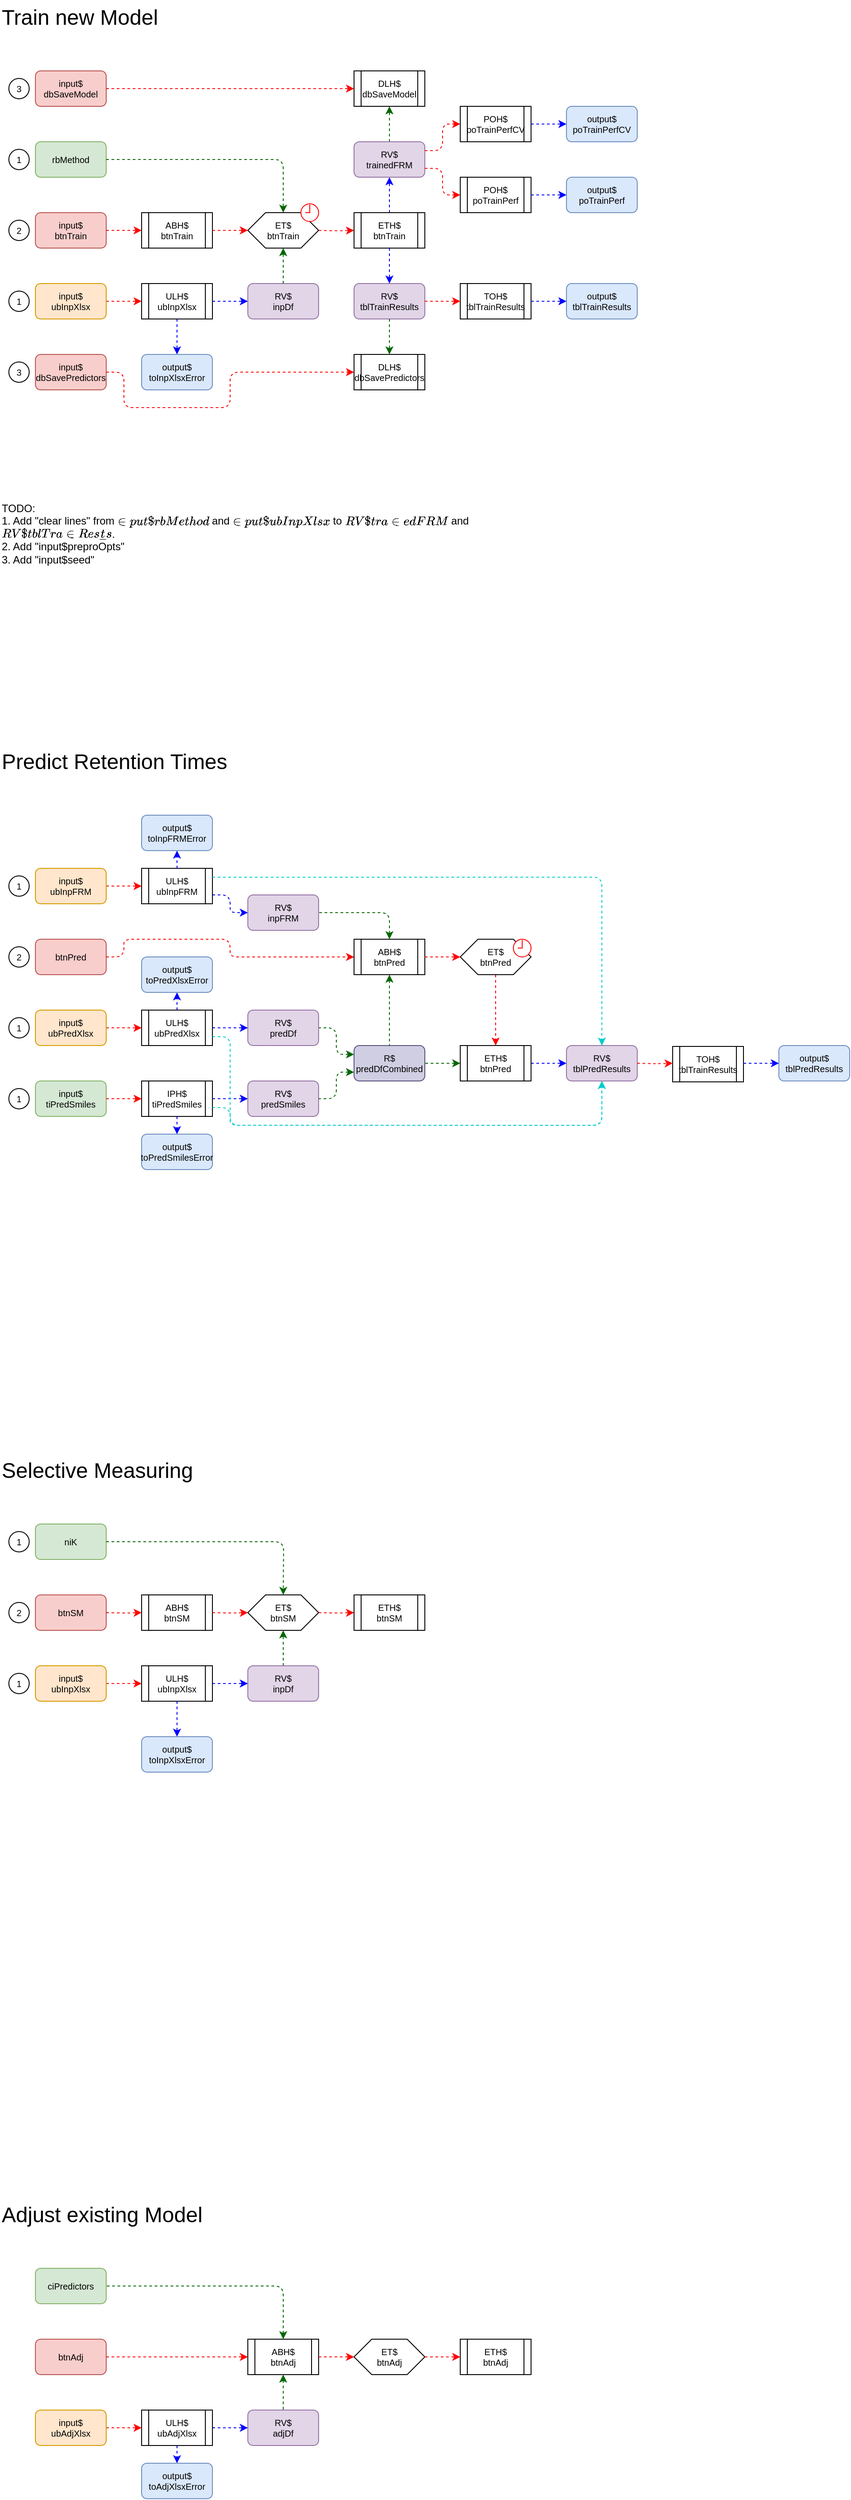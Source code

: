 <mxfile version="20.7.4" type="device"><diagram id="TN7onXZwonejpdnsnH3-" name="Page-1"><mxGraphModel dx="1221" dy="765" grid="1" gridSize="10" guides="1" tooltips="1" connect="1" arrows="1" fold="1" page="1" pageScale="1" pageWidth="1169" pageHeight="827" math="0" shadow="0"><root><mxCell id="0"/><mxCell id="1" parent="0"/><mxCell id="SYUYxSS5kYhso55slLzQ-1" value="btnAdj" style="rounded=1;whiteSpace=wrap;html=1;fillColor=#f8cecc;strokeColor=#b85450;fontSize=10;" parent="1" vertex="1"><mxGeometry x="80" y="2680" width="80" height="40" as="geometry"/></mxCell><mxCell id="SYUYxSS5kYhso55slLzQ-3" value="btnPred" style="rounded=1;whiteSpace=wrap;html=1;fillColor=#f8cecc;strokeColor=#b85450;fontSize=10;" parent="1" vertex="1"><mxGeometry x="80" y="1100" width="80" height="40" as="geometry"/></mxCell><mxCell id="SYUYxSS5kYhso55slLzQ-4" value="btnSM" style="rounded=1;whiteSpace=wrap;html=1;fillColor=#f8cecc;strokeColor=#b85450;fontSize=10;" parent="1" vertex="1"><mxGeometry x="80" y="1840" width="80" height="40" as="geometry"/></mxCell><mxCell id="SYUYxSS5kYhso55slLzQ-5" value="input$&lt;br style=&quot;font-size: 10px;&quot;&gt;btnTrain" style="rounded=1;whiteSpace=wrap;html=1;fillColor=#f8cecc;strokeColor=#b85450;fontSize=10;" parent="1" vertex="1"><mxGeometry x="80" y="280" width="80" height="40" as="geometry"/></mxCell><mxCell id="SYUYxSS5kYhso55slLzQ-67" value="" style="edgeStyle=orthogonalEdgeStyle;shape=connector;rounded=1;orthogonalLoop=1;jettySize=auto;html=1;exitX=1;exitY=0.5;exitDx=0;exitDy=0;dashed=1;labelBackgroundColor=default;strokeColor=#FF0000;fontFamily=Helvetica;fontSize=10;fontColor=#FF0000;endArrow=classic;fillColor=#fa6800;entryX=0;entryY=0.5;entryDx=0;entryDy=0;" parent="1" source="SYUYxSS5kYhso55slLzQ-6" edge="1" target="U8EScKNlaVJiz4PhlLR4-32"><mxGeometry relative="1" as="geometry"><mxPoint x="240" y="1040" as="targetPoint"/></mxGeometry></mxCell><mxCell id="SYUYxSS5kYhso55slLzQ-6" value="input$&lt;br style=&quot;font-size: 10px;&quot;&gt;ubInpFRM" style="rounded=1;whiteSpace=wrap;html=1;fillColor=#ffe6cc;strokeColor=#d79b00;fontSize=10;" parent="1" vertex="1"><mxGeometry x="80" y="1020" width="80" height="40" as="geometry"/></mxCell><mxCell id="SYUYxSS5kYhso55slLzQ-68" value="" style="edgeStyle=orthogonalEdgeStyle;shape=connector;rounded=1;orthogonalLoop=1;jettySize=auto;html=1;exitX=1;exitY=0.5;exitDx=0;exitDy=0;entryX=0;entryY=0.5;entryDx=0;entryDy=0;dashed=1;labelBackgroundColor=default;strokeColor=#FF0000;fontFamily=Helvetica;fontSize=10;fontColor=#FF0000;endArrow=classic;fillColor=#fa6800;" parent="1" source="SYUYxSS5kYhso55slLzQ-7" edge="1" target="U8EScKNlaVJiz4PhlLR4-13"><mxGeometry relative="1" as="geometry"><mxPoint x="280" y="377" as="targetPoint"/></mxGeometry></mxCell><mxCell id="SYUYxSS5kYhso55slLzQ-7" value="input$&lt;br style=&quot;font-size: 10px;&quot;&gt;ubInpXlsx" style="rounded=1;whiteSpace=wrap;html=1;fillColor=#ffe6cc;strokeColor=#d79b00;fontSize=10;" parent="1" vertex="1"><mxGeometry x="80" y="360" width="80" height="40" as="geometry"/></mxCell><mxCell id="SYUYxSS5kYhso55slLzQ-69" value="" style="edgeStyle=orthogonalEdgeStyle;shape=connector;rounded=1;orthogonalLoop=1;jettySize=auto;html=1;exitX=1;exitY=0.5;exitDx=0;exitDy=0;dashed=1;labelBackgroundColor=default;strokeColor=#FF0000;fontFamily=Helvetica;fontSize=10;fontColor=#FF0000;endArrow=classic;fillColor=#fa6800;entryX=0;entryY=0.5;entryDx=0;entryDy=0;" parent="1" source="SYUYxSS5kYhso55slLzQ-8" edge="1" target="U8EScKNlaVJiz4PhlLR4-34"><mxGeometry relative="1" as="geometry"><mxPoint x="260" y="2820" as="targetPoint"/></mxGeometry></mxCell><mxCell id="SYUYxSS5kYhso55slLzQ-8" value="input$&lt;br style=&quot;font-size: 10px;&quot;&gt;ubAdjXlsx" style="rounded=1;whiteSpace=wrap;html=1;fillColor=#ffe6cc;strokeColor=#d79b00;fontSize=10;" parent="1" vertex="1"><mxGeometry x="80" y="2760" width="80" height="40" as="geometry"/></mxCell><mxCell id="SYUYxSS5kYhso55slLzQ-9" value="niK" style="rounded=1;whiteSpace=wrap;html=1;fillColor=#d5e8d4;strokeColor=#82b366;fontSize=10;" parent="1" vertex="1"><mxGeometry x="80" y="1760" width="80" height="40" as="geometry"/></mxCell><mxCell id="SYUYxSS5kYhso55slLzQ-21" value="ciPredictors" style="rounded=1;whiteSpace=wrap;html=1;fillColor=#d5e8d4;strokeColor=#82b366;fontSize=10;" parent="1" vertex="1"><mxGeometry x="80" y="2600" width="80" height="40" as="geometry"/></mxCell><mxCell id="SYUYxSS5kYhso55slLzQ-22" value="rbMethod" style="rounded=1;whiteSpace=wrap;html=1;fillColor=#d5e8d4;strokeColor=#82b366;fontSize=10;" parent="1" vertex="1"><mxGeometry x="80" y="200" width="80" height="40" as="geometry"/></mxCell><mxCell id="SYUYxSS5kYhso55slLzQ-70" value="" style="edgeStyle=orthogonalEdgeStyle;shape=connector;rounded=1;orthogonalLoop=1;jettySize=auto;html=1;exitX=1;exitY=0.5;exitDx=0;exitDy=0;entryX=0;entryY=0.5;entryDx=0;entryDy=0;dashed=1;labelBackgroundColor=default;strokeColor=#FF0000;fontFamily=Helvetica;fontSize=10;fontColor=#FF0000;endArrow=classic;fillColor=#fa6800;" parent="1" source="SYUYxSS5kYhso55slLzQ-23" edge="1" target="U8EScKNlaVJiz4PhlLR4-30"><mxGeometry relative="1" as="geometry"><mxPoint x="280" y="1190" as="targetPoint"/></mxGeometry></mxCell><mxCell id="SYUYxSS5kYhso55slLzQ-23" value="input$&lt;br style=&quot;font-size: 10px;&quot;&gt;ubPredXlsx" style="rounded=1;whiteSpace=wrap;html=1;fillColor=#ffe6cc;strokeColor=#d79b00;fontSize=10;" parent="1" vertex="1"><mxGeometry x="80" y="1180" width="80" height="40" as="geometry"/></mxCell><mxCell id="SYUYxSS5kYhso55slLzQ-24" value="input$&lt;br style=&quot;font-size: 10px;&quot;&gt;tiPredSmiles" style="rounded=1;whiteSpace=wrap;html=1;fillColor=#d5e8d4;strokeColor=#82b366;fontSize=10;" parent="1" vertex="1"><mxGeometry x="80" y="1260" width="80" height="40" as="geometry"/></mxCell><mxCell id="LgC7Z0OmTgBtMzHlrseU-42" value="" style="edgeStyle=orthogonalEdgeStyle;shape=connector;rounded=1;orthogonalLoop=1;jettySize=auto;html=1;dashed=1;labelBackgroundColor=default;strokeColor=#006600;fontFamily=Helvetica;fontSize=10;fontColor=#006600;startArrow=classic;startFill=1;endArrow=none;endFill=0;fillColor=#008a00;exitX=0.5;exitY=0;exitDx=0;exitDy=0;entryX=1;entryY=0.5;entryDx=0;entryDy=0;" parent="1" source="U8EScKNlaVJiz4PhlLR4-29" target="SYUYxSS5kYhso55slLzQ-26" edge="1"><mxGeometry relative="1" as="geometry"><mxPoint x="880" y="1250" as="targetPoint"/><Array as="points"><mxPoint x="480" y="1070"/></Array><mxPoint x="1080" y="1260" as="sourcePoint"/></mxGeometry></mxCell><mxCell id="SYUYxSS5kYhso55slLzQ-26" value="RV$&lt;br style=&quot;font-size: 10px;&quot;&gt;inpFRM" style="rounded=1;whiteSpace=wrap;html=1;fillColor=#e1d5e7;strokeColor=#9673a6;fontSize=10;" parent="1" vertex="1"><mxGeometry x="320" y="1050" width="80" height="40" as="geometry"/></mxCell><mxCell id="SYUYxSS5kYhso55slLzQ-40" value="RV$&lt;br style=&quot;font-size: 10px;&quot;&gt;inpDf" style="rounded=1;whiteSpace=wrap;html=1;fillColor=#e1d5e7;strokeColor=#9673a6;fontSize=10;" parent="1" vertex="1"><mxGeometry x="320" y="360" width="80" height="40" as="geometry"/></mxCell><mxCell id="SYUYxSS5kYhso55slLzQ-41" value="RV$&lt;br style=&quot;font-size: 10px;&quot;&gt;adjDf" style="rounded=1;whiteSpace=wrap;html=1;fillColor=#e1d5e7;strokeColor=#9673a6;fontSize=10;" parent="1" vertex="1"><mxGeometry x="320" y="2760" width="80" height="40" as="geometry"/></mxCell><mxCell id="LgC7Z0OmTgBtMzHlrseU-12" style="edgeStyle=orthogonalEdgeStyle;rounded=1;orthogonalLoop=1;jettySize=auto;html=1;entryX=1;entryY=0.5;entryDx=0;entryDy=0;labelBackgroundColor=default;fontSize=10;fontColor=#006600;dashed=1;startArrow=classic;startFill=1;endArrow=none;endFill=0;fillColor=#008a00;strokeColor=#006600;exitX=0;exitY=0.25;exitDx=0;exitDy=0;" parent="1" source="LgC7Z0OmTgBtMzHlrseU-11" target="SYUYxSS5kYhso55slLzQ-42" edge="1"><mxGeometry relative="1" as="geometry"><mxPoint x="410" y="1250" as="sourcePoint"/><Array as="points"><mxPoint x="420" y="1230"/><mxPoint x="420" y="1200"/></Array></mxGeometry></mxCell><mxCell id="SYUYxSS5kYhso55slLzQ-42" value="RV$&lt;br style=&quot;font-size: 10px;&quot;&gt;predDf" style="rounded=1;whiteSpace=wrap;html=1;fillColor=#e1d5e7;strokeColor=#9673a6;fontSize=10;" parent="1" vertex="1"><mxGeometry x="320" y="1180" width="80" height="40" as="geometry"/></mxCell><mxCell id="SYUYxSS5kYhso55slLzQ-56" style="edgeStyle=orthogonalEdgeStyle;shape=connector;rounded=1;orthogonalLoop=1;jettySize=auto;html=1;exitX=1;exitY=0.75;exitDx=0;exitDy=0;entryX=0;entryY=0.5;entryDx=0;entryDy=0;dashed=1;labelBackgroundColor=default;strokeColor=#0000FF;fontFamily=Helvetica;fontSize=10;fontColor=#0000FF;endArrow=classic;fillColor=#e51400;" parent="1" target="SYUYxSS5kYhso55slLzQ-26" edge="1" source="U8EScKNlaVJiz4PhlLR4-32"><mxGeometry relative="1" as="geometry"><mxPoint x="280" y="1030" as="sourcePoint"/></mxGeometry></mxCell><mxCell id="SYUYxSS5kYhso55slLzQ-78" value="" style="edgeStyle=orthogonalEdgeStyle;shape=connector;rounded=1;orthogonalLoop=1;jettySize=auto;html=1;exitX=0.5;exitY=1;exitDx=0;exitDy=0;entryX=0.5;entryY=0;entryDx=0;entryDy=0;dashed=1;labelBackgroundColor=default;strokeColor=#0000FF;fontFamily=Helvetica;fontSize=10;fontColor=#0000FF;endArrow=classic;fillColor=#e51400;" parent="1" source="U8EScKNlaVJiz4PhlLR4-13" target="SYUYxSS5kYhso55slLzQ-74" edge="1"><mxGeometry x="0.067" relative="1" as="geometry"><mxPoint as="offset"/><mxPoint x="260" y="377" as="sourcePoint"/><Array as="points"><mxPoint x="240" y="420"/><mxPoint x="240" y="420"/></Array></mxGeometry></mxCell><mxCell id="SYUYxSS5kYhso55slLzQ-79" style="edgeStyle=orthogonalEdgeStyle;shape=connector;rounded=1;orthogonalLoop=1;jettySize=auto;html=1;exitX=1;exitY=0.5;exitDx=0;exitDy=0;entryX=0;entryY=0.5;entryDx=0;entryDy=0;dashed=1;labelBackgroundColor=default;strokeColor=#0000FF;fontFamily=Helvetica;fontSize=10;fontColor=#0000FF;endArrow=classic;fillColor=#e51400;" parent="1" target="SYUYxSS5kYhso55slLzQ-41" edge="1" source="U8EScKNlaVJiz4PhlLR4-34"><mxGeometry relative="1" as="geometry"><mxPoint x="319.994" y="2780.698" as="sourcePoint"/><mxPoint x="440" y="2750" as="targetPoint"/></mxGeometry></mxCell><mxCell id="SYUYxSS5kYhso55slLzQ-80" value="" style="edgeStyle=orthogonalEdgeStyle;shape=connector;rounded=1;orthogonalLoop=1;jettySize=auto;html=1;entryX=0.5;entryY=0;entryDx=0;entryDy=0;dashed=1;labelBackgroundColor=default;strokeColor=#0000FF;fontFamily=Helvetica;fontSize=10;fontColor=#0000FF;endArrow=classic;fillColor=#e51400;exitX=0.5;exitY=1;exitDx=0;exitDy=0;" parent="1" target="LgC7Z0OmTgBtMzHlrseU-3" edge="1" source="U8EScKNlaVJiz4PhlLR4-34"><mxGeometry x="-0.623" relative="1" as="geometry"><mxPoint x="440" y="2820" as="targetPoint"/><mxPoint as="offset"/><mxPoint x="320" y="2781" as="sourcePoint"/><Array as="points"><mxPoint x="240" y="2800"/><mxPoint x="240" y="2800"/></Array></mxGeometry></mxCell><mxCell id="SYUYxSS5kYhso55slLzQ-81" style="edgeStyle=orthogonalEdgeStyle;shape=connector;rounded=1;orthogonalLoop=1;jettySize=auto;html=1;exitX=1;exitY=0.5;exitDx=0;exitDy=0;entryX=0;entryY=0.5;entryDx=0;entryDy=0;dashed=1;labelBackgroundColor=default;strokeColor=#0000FF;fontFamily=Helvetica;fontSize=10;fontColor=#0000FF;endArrow=classic;fillColor=#e51400;" parent="1" target="SYUYxSS5kYhso55slLzQ-42" edge="1" source="U8EScKNlaVJiz4PhlLR4-30"><mxGeometry relative="1" as="geometry"><mxPoint x="280" y="1190" as="sourcePoint"/><Array as="points"/></mxGeometry></mxCell><mxCell id="SYUYxSS5kYhso55slLzQ-82" value="" style="edgeStyle=orthogonalEdgeStyle;shape=connector;rounded=1;orthogonalLoop=1;jettySize=auto;html=1;exitX=0.5;exitY=0;exitDx=0;exitDy=0;dashed=1;labelBackgroundColor=default;strokeColor=#0000FF;fontFamily=Helvetica;fontSize=10;fontColor=#0000FF;endArrow=classic;fillColor=#e51400;entryX=0.5;entryY=1;entryDx=0;entryDy=0;" parent="1" edge="1" target="LgC7Z0OmTgBtMzHlrseU-1" source="U8EScKNlaVJiz4PhlLR4-30"><mxGeometry x="-0.625" relative="1" as="geometry"><mxPoint x="270" y="1170" as="targetPoint"/><mxPoint as="offset"/><mxPoint x="280" y="1190" as="sourcePoint"/><Array as="points"/></mxGeometry></mxCell><mxCell id="LgC7Z0OmTgBtMzHlrseU-1" value="output$&lt;br style=&quot;font-size: 10px;&quot;&gt;toPredXlsxError" style="rounded=1;whiteSpace=wrap;html=1;fillColor=#dae8fc;strokeColor=#6c8ebf;fontSize=10;" parent="1" vertex="1"><mxGeometry x="200" y="1120" width="80" height="40" as="geometry"/></mxCell><mxCell id="LgC7Z0OmTgBtMzHlrseU-2" value="output$&lt;br style=&quot;border-color: var(--border-color); font-size: 10px;&quot;&gt;toInpFRMError" style="rounded=1;whiteSpace=wrap;html=1;fillColor=#dae8fc;strokeColor=#6c8ebf;fontSize=10;" parent="1" vertex="1"><mxGeometry x="200" y="960" width="80" height="40" as="geometry"/></mxCell><mxCell id="LgC7Z0OmTgBtMzHlrseU-3" value="output$&lt;br style=&quot;border-color: var(--border-color); font-size: 10px;&quot;&gt;toAdjXlsxError" style="rounded=1;whiteSpace=wrap;html=1;fillColor=#dae8fc;strokeColor=#6c8ebf;fontSize=10;" parent="1" vertex="1"><mxGeometry x="200" y="2820" width="80" height="40" as="geometry"/></mxCell><mxCell id="LgC7Z0OmTgBtMzHlrseU-5" value="" style="edgeStyle=orthogonalEdgeStyle;shape=connector;rounded=1;orthogonalLoop=1;jettySize=auto;html=1;entryX=0;entryY=0.5;entryDx=0;entryDy=0;dashed=1;labelBackgroundColor=default;strokeColor=#FF0000;fontFamily=Helvetica;fontSize=10;fontColor=#FF0000;endArrow=classic;fillColor=#fa6800;exitX=1;exitY=0.5;exitDx=0;exitDy=0;" parent="1" source="SYUYxSS5kYhso55slLzQ-24" edge="1" target="U8EScKNlaVJiz4PhlLR4-31"><mxGeometry relative="1" as="geometry"><mxPoint x="200" y="1280" as="sourcePoint"/><mxPoint x="280" y="1280" as="targetPoint"/></mxGeometry></mxCell><mxCell id="LgC7Z0OmTgBtMzHlrseU-6" value="RV$&lt;br style=&quot;font-size: 10px;&quot;&gt;predSmiles" style="rounded=1;whiteSpace=wrap;html=1;fillColor=#e1d5e7;strokeColor=#9673a6;fontSize=10;" parent="1" vertex="1"><mxGeometry x="320" y="1260" width="80" height="40" as="geometry"/></mxCell><mxCell id="LgC7Z0OmTgBtMzHlrseU-7" style="edgeStyle=orthogonalEdgeStyle;shape=connector;rounded=1;orthogonalLoop=1;jettySize=auto;html=1;exitX=1;exitY=0.5;exitDx=0;exitDy=0;dashed=1;labelBackgroundColor=default;strokeColor=#0000FF;fontFamily=Helvetica;fontSize=10;fontColor=#0000FF;endArrow=classic;fillColor=#e51400;" parent="1" edge="1" source="U8EScKNlaVJiz4PhlLR4-31"><mxGeometry relative="1" as="geometry"><mxPoint x="280" y="1230" as="sourcePoint"/><Array as="points"><mxPoint x="320" y="1280"/></Array><mxPoint x="320" y="1280" as="targetPoint"/></mxGeometry></mxCell><mxCell id="LgC7Z0OmTgBtMzHlrseU-10" value="output$&lt;br style=&quot;font-size: 10px;&quot;&gt;toPredSmilesError" style="rounded=1;whiteSpace=wrap;html=1;fillColor=#dae8fc;strokeColor=#6c8ebf;fontSize=10;" parent="1" vertex="1"><mxGeometry x="200" y="1320" width="80" height="40" as="geometry"/></mxCell><mxCell id="LgC7Z0OmTgBtMzHlrseU-43" value="" style="edgeStyle=orthogonalEdgeStyle;shape=connector;rounded=1;orthogonalLoop=1;jettySize=auto;html=1;entryX=1;entryY=0.5;entryDx=0;entryDy=0;dashed=1;labelBackgroundColor=default;strokeColor=#006600;fontFamily=Helvetica;fontSize=10;fontColor=#006600;startArrow=classic;startFill=1;endArrow=none;endFill=0;fillColor=#008a00;exitX=0;exitY=0.5;exitDx=0;exitDy=0;" parent="1" source="U8EScKNlaVJiz4PhlLR4-23" target="LgC7Z0OmTgBtMzHlrseU-11" edge="1"><mxGeometry x="0.5" relative="1" as="geometry"><mxPoint as="offset"/><mxPoint x="720" y="1230" as="targetPoint"/><mxPoint x="540" y="1300" as="sourcePoint"/></mxGeometry></mxCell><mxCell id="LgC7Z0OmTgBtMzHlrseU-11" value="R$&lt;br style=&quot;font-size: 10px;&quot;&gt;predDfCombined" style="rounded=1;whiteSpace=wrap;html=1;fillColor=#d0cee2;strokeColor=#56517e;fontSize=10;" parent="1" vertex="1"><mxGeometry x="440" y="1220" width="80" height="40" as="geometry"/></mxCell><mxCell id="LgC7Z0OmTgBtMzHlrseU-44" value="" style="edgeStyle=orthogonalEdgeStyle;shape=connector;rounded=1;orthogonalLoop=1;jettySize=auto;html=1;exitX=0.5;exitY=1;exitDx=0;exitDy=0;entryX=0.5;entryY=0;entryDx=0;entryDy=0;dashed=1;labelBackgroundColor=default;strokeColor=#FF0000;fontFamily=Helvetica;fontSize=10;fontColor=#FF0000;endArrow=classic;fillColor=#e51400;" parent="1" source="U8EScKNlaVJiz4PhlLR4-27" target="U8EScKNlaVJiz4PhlLR4-23" edge="1"><mxGeometry relative="1" as="geometry"><mxPoint x="830.0" y="1230" as="sourcePoint"/><mxPoint x="910.0" y="1230" as="targetPoint"/></mxGeometry></mxCell><mxCell id="LgC7Z0OmTgBtMzHlrseU-45" value="" style="edgeStyle=orthogonalEdgeStyle;shape=connector;rounded=1;orthogonalLoop=1;jettySize=auto;html=1;exitX=1;exitY=0.5;exitDx=0;exitDy=0;entryX=0;entryY=0.5;entryDx=0;entryDy=0;dashed=1;labelBackgroundColor=default;strokeColor=#FF0000;fontFamily=Helvetica;fontSize=10;fontColor=#FF0000;endArrow=classic;fillColor=#fa6800;" parent="1" source="SYUYxSS5kYhso55slLzQ-3" target="U8EScKNlaVJiz4PhlLR4-29" edge="1"><mxGeometry relative="1" as="geometry"><mxPoint x="200" y="1120" as="sourcePoint"/><mxPoint x="280.006" y="1119.302" as="targetPoint"/><Array as="points"><mxPoint x="180" y="1120"/><mxPoint x="180" y="1100"/><mxPoint x="300" y="1100"/><mxPoint x="300" y="1120"/></Array></mxGeometry></mxCell><mxCell id="U8EScKNlaVJiz4PhlLR4-1" value="RV$&lt;br style=&quot;font-size: 10px;&quot;&gt;tblPredResults" style="rounded=1;whiteSpace=wrap;html=1;fillColor=#e1d5e7;strokeColor=#9673a6;fontSize=10;" parent="1" vertex="1"><mxGeometry x="680" y="1220" width="80" height="40" as="geometry"/></mxCell><mxCell id="U8EScKNlaVJiz4PhlLR4-3" value="" style="edgeStyle=orthogonalEdgeStyle;shape=connector;rounded=1;orthogonalLoop=1;jettySize=auto;html=1;exitX=1;exitY=0.5;exitDx=0;exitDy=0;dashed=1;labelBackgroundColor=default;strokeColor=#0000FF;fontFamily=Helvetica;fontSize=10;fontColor=#0000FF;endArrow=classic;fillColor=#e51400;" parent="1" source="U8EScKNlaVJiz4PhlLR4-23" edge="1"><mxGeometry relative="1" as="geometry"><mxPoint x="680" y="1240" as="targetPoint"/><mxPoint as="offset"/><mxPoint x="1200" y="1230" as="sourcePoint"/><Array as="points"><mxPoint x="660" y="1240"/><mxPoint x="660" y="1240"/></Array></mxGeometry></mxCell><mxCell id="U8EScKNlaVJiz4PhlLR4-4" value="output$&lt;br style=&quot;border-color: var(--border-color); font-size: 10px;&quot;&gt;tblPredResults" style="rounded=1;whiteSpace=wrap;html=1;fillColor=#dae8fc;strokeColor=#6c8ebf;fontSize=10;" parent="1" vertex="1"><mxGeometry x="920" y="1220" width="80" height="40" as="geometry"/></mxCell><mxCell id="U8EScKNlaVJiz4PhlLR4-8" value="ABH$&lt;br style=&quot;border-color: var(--border-color); font-size: 10px;&quot;&gt;btnTrain" style="shape=process;whiteSpace=wrap;html=1;backgroundOutline=1;fontSize=10;" parent="1" vertex="1"><mxGeometry x="200" y="280" width="80" height="40" as="geometry"/></mxCell><mxCell id="U8EScKNlaVJiz4PhlLR4-12" value="&lt;span style=&quot;border-color: var(--border-color); font-size: 10px;&quot;&gt;ET$&lt;/span&gt;&lt;br style=&quot;border-color: var(--border-color); font-size: 10px;&quot;&gt;&lt;span style=&quot;border-color: var(--border-color); font-size: 10px;&quot;&gt;btnTrain&lt;/span&gt;" style="shape=hexagon;perimeter=hexagonPerimeter2;whiteSpace=wrap;html=1;fixedSize=1;fontSize=10;" parent="1" vertex="1"><mxGeometry x="320" y="280" width="80" height="40" as="geometry"/></mxCell><mxCell id="U8EScKNlaVJiz4PhlLR4-13" value="&lt;span style=&quot;font-size: 10px;&quot;&gt;ULH$&lt;/span&gt;&lt;br style=&quot;border-color: var(--border-color); font-size: 10px;&quot;&gt;&lt;span style=&quot;font-size: 10px;&quot;&gt;ubInpXlsx&lt;/span&gt;" style="shape=process;whiteSpace=wrap;html=1;backgroundOutline=1;fontSize=10;" parent="1" vertex="1"><mxGeometry x="200" y="360" width="80" height="40" as="geometry"/></mxCell><mxCell id="U8EScKNlaVJiz4PhlLR4-14" value="" style="edgeStyle=orthogonalEdgeStyle;shape=connector;rounded=1;orthogonalLoop=1;jettySize=auto;html=1;exitX=1;exitY=0.5;exitDx=0;exitDy=0;dashed=1;labelBackgroundColor=default;strokeColor=#FF0000;fontFamily=Helvetica;fontSize=10;fontColor=#FF0000;endArrow=classic;fillColor=#fa6800;entryX=0;entryY=0.5;entryDx=0;entryDy=0;" parent="1" edge="1" target="U8EScKNlaVJiz4PhlLR4-8" source="SYUYxSS5kYhso55slLzQ-5"><mxGeometry relative="1" as="geometry"><mxPoint x="160" y="297" as="sourcePoint"/><mxPoint x="190" y="300" as="targetPoint"/></mxGeometry></mxCell><mxCell id="U8EScKNlaVJiz4PhlLR4-15" value="" style="edgeStyle=orthogonalEdgeStyle;shape=connector;rounded=1;orthogonalLoop=1;jettySize=auto;html=1;exitX=1;exitY=0.5;exitDx=0;exitDy=0;entryX=0;entryY=0.5;entryDx=0;entryDy=0;dashed=1;labelBackgroundColor=default;strokeColor=#FF0000;fontFamily=Helvetica;fontSize=10;fontColor=#FF0000;endArrow=classic;fillColor=#fa6800;" parent="1" source="U8EScKNlaVJiz4PhlLR4-8" target="U8EScKNlaVJiz4PhlLR4-12" edge="1"><mxGeometry relative="1" as="geometry"><mxPoint x="280" y="297" as="sourcePoint"/><mxPoint x="400" y="297" as="targetPoint"/></mxGeometry></mxCell><mxCell id="U8EScKNlaVJiz4PhlLR4-19" style="edgeStyle=orthogonalEdgeStyle;shape=connector;rounded=1;orthogonalLoop=1;jettySize=auto;html=1;exitX=0.5;exitY=0;exitDx=0;exitDy=0;dashed=1;labelBackgroundColor=default;strokeColor=#0000FF;fontFamily=Helvetica;fontSize=10;fontColor=#0000FF;endArrow=classic;fillColor=#e51400;entryX=0.5;entryY=1;entryDx=0;entryDy=0;" parent="1" source="U8EScKNlaVJiz4PhlLR4-21" edge="1" target="KgsT8PrUs-bKnq5PqV4H-1"><mxGeometry relative="1" as="geometry"><mxPoint x="490" y="480" as="sourcePoint"/><mxPoint x="560" y="360" as="targetPoint"/></mxGeometry></mxCell><mxCell id="U8EScKNlaVJiz4PhlLR4-20" value="&lt;br style=&quot;font-size: 10px;&quot;&gt;" style="edgeStyle=orthogonalEdgeStyle;shape=connector;rounded=1;orthogonalLoop=1;jettySize=auto;html=1;exitX=1;exitY=0.5;exitDx=0;exitDy=0;dashed=1;labelBackgroundColor=default;strokeColor=#FF0000;fontFamily=Helvetica;fontSize=10;fontColor=#FF0000;endArrow=classic;fillColor=#fa6800;entryX=0;entryY=0.5;entryDx=0;entryDy=0;" parent="1" target="U8EScKNlaVJiz4PhlLR4-21" edge="1"><mxGeometry relative="1" as="geometry"><mxPoint x="400" y="300" as="sourcePoint"/><mxPoint x="480" y="300" as="targetPoint"/></mxGeometry></mxCell><mxCell id="U8EScKNlaVJiz4PhlLR4-21" value="ETH$&lt;br style=&quot;border-color: var(--border-color); font-size: 10px;&quot;&gt;btnTrain" style="shape=process;whiteSpace=wrap;html=1;backgroundOutline=1;fontSize=10;" parent="1" vertex="1"><mxGeometry x="440" y="280" width="80" height="40" as="geometry"/></mxCell><mxCell id="U8EScKNlaVJiz4PhlLR4-22" value="ETH$&lt;br style=&quot;border-color: var(--border-color); font-size: 10px;&quot;&gt;btnSM" style="shape=process;whiteSpace=wrap;html=1;backgroundOutline=1;fontSize=10;" parent="1" vertex="1"><mxGeometry x="440" y="1840" width="80" height="40" as="geometry"/></mxCell><mxCell id="U8EScKNlaVJiz4PhlLR4-23" value="ETH$&lt;br style=&quot;border-color: var(--border-color); font-size: 10px;&quot;&gt;btnPred" style="shape=process;whiteSpace=wrap;html=1;backgroundOutline=1;fontSize=10;" parent="1" vertex="1"><mxGeometry x="560" y="1220" width="80" height="40" as="geometry"/></mxCell><mxCell id="U8EScKNlaVJiz4PhlLR4-24" value="ETH$&lt;br style=&quot;border-color: var(--border-color); font-size: 10px;&quot;&gt;btnAdj" style="shape=process;whiteSpace=wrap;html=1;backgroundOutline=1;fontSize=10;" parent="1" vertex="1"><mxGeometry x="560" y="2680" width="80" height="40" as="geometry"/></mxCell><mxCell id="U8EScKNlaVJiz4PhlLR4-25" value="ABH$&lt;br style=&quot;border-color: var(--border-color); font-size: 10px;&quot;&gt;btnSM" style="shape=process;whiteSpace=wrap;html=1;backgroundOutline=1;fontSize=10;" parent="1" vertex="1"><mxGeometry x="200" y="1840" width="80" height="40" as="geometry"/></mxCell><mxCell id="U8EScKNlaVJiz4PhlLR4-26" value="ET$&lt;br style=&quot;border-color: var(--border-color); font-size: 10px;&quot;&gt;btnSM" style="shape=hexagon;perimeter=hexagonPerimeter2;whiteSpace=wrap;html=1;fixedSize=1;fontSize=10;" parent="1" vertex="1"><mxGeometry x="320" y="1840" width="80" height="40" as="geometry"/></mxCell><mxCell id="U8EScKNlaVJiz4PhlLR4-27" value="ET$&lt;br style=&quot;border-color: var(--border-color); font-size: 10px;&quot;&gt;btnPred" style="shape=hexagon;perimeter=hexagonPerimeter2;whiteSpace=wrap;html=1;fixedSize=1;fontSize=10;" parent="1" vertex="1"><mxGeometry x="560" y="1100" width="80" height="40" as="geometry"/></mxCell><mxCell id="U8EScKNlaVJiz4PhlLR4-28" value="ET$&lt;br style=&quot;border-color: var(--border-color); font-size: 10px;&quot;&gt;btnAdj" style="shape=hexagon;perimeter=hexagonPerimeter2;whiteSpace=wrap;html=1;fixedSize=1;fontSize=10;" parent="1" vertex="1"><mxGeometry x="440" y="2680" width="80" height="40" as="geometry"/></mxCell><mxCell id="U8EScKNlaVJiz4PhlLR4-29" value="ABH$&lt;br style=&quot;border-color: var(--border-color); font-size: 10px;&quot;&gt;btnPred" style="shape=process;whiteSpace=wrap;html=1;backgroundOutline=1;fontSize=10;" parent="1" vertex="1"><mxGeometry x="440" y="1100" width="80" height="40" as="geometry"/></mxCell><mxCell id="U8EScKNlaVJiz4PhlLR4-30" value="&lt;span style=&quot;font-size: 10px;&quot;&gt;ULH$&lt;/span&gt;&lt;br style=&quot;border-color: var(--border-color); font-size: 10px;&quot;&gt;&lt;span style=&quot;font-size: 10px;&quot;&gt;ubPredXlsx&lt;/span&gt;" style="shape=process;whiteSpace=wrap;html=1;backgroundOutline=1;fontSize=10;" parent="1" vertex="1"><mxGeometry x="200" y="1180" width="80" height="40" as="geometry"/></mxCell><mxCell id="U8EScKNlaVJiz4PhlLR4-31" value="&lt;span style=&quot;font-size: 10px;&quot;&gt;IPH$&lt;/span&gt;&lt;br style=&quot;border-color: var(--border-color); font-size: 10px;&quot;&gt;&lt;span style=&quot;font-size: 10px;&quot;&gt;tiPredSmiles&lt;/span&gt;" style="shape=process;whiteSpace=wrap;html=1;backgroundOutline=1;fontSize=10;" parent="1" vertex="1"><mxGeometry x="200" y="1260" width="80" height="40" as="geometry"/></mxCell><mxCell id="U8EScKNlaVJiz4PhlLR4-32" value="&lt;span style=&quot;font-size: 10px;&quot;&gt;ULH$&lt;/span&gt;&lt;br style=&quot;border-color: var(--border-color); font-size: 10px;&quot;&gt;&lt;span style=&quot;font-size: 10px;&quot;&gt;ubInpFRM&lt;/span&gt;" style="shape=process;whiteSpace=wrap;html=1;backgroundOutline=1;fontSize=10;" parent="1" vertex="1"><mxGeometry x="200" y="1020" width="80" height="40" as="geometry"/></mxCell><mxCell id="U8EScKNlaVJiz4PhlLR4-33" value="ABH$&lt;br style=&quot;border-color: var(--border-color); font-size: 10px;&quot;&gt;btnAdj" style="shape=process;whiteSpace=wrap;html=1;backgroundOutline=1;fontSize=10;" parent="1" vertex="1"><mxGeometry x="320" y="2680" width="80" height="40" as="geometry"/></mxCell><mxCell id="U8EScKNlaVJiz4PhlLR4-34" value="ULH$&lt;br style=&quot;font-size: 10px;&quot;&gt;ubAdjXlsx" style="shape=process;whiteSpace=wrap;html=1;backgroundOutline=1;fontSize=10;" parent="1" vertex="1"><mxGeometry x="200" y="2760" width="80" height="40" as="geometry"/></mxCell><mxCell id="U8EScKNlaVJiz4PhlLR4-35" value="" style="edgeStyle=orthogonalEdgeStyle;shape=connector;rounded=1;orthogonalLoop=1;jettySize=auto;html=1;exitX=1;exitY=0.5;exitDx=0;exitDy=0;dashed=1;labelBackgroundColor=default;strokeColor=#FF0000;fontFamily=Helvetica;fontSize=10;fontColor=#FF0000;endArrow=classic;fillColor=#fa6800;entryX=0;entryY=0.5;entryDx=0;entryDy=0;" parent="1" edge="1" target="U8EScKNlaVJiz4PhlLR4-25"><mxGeometry relative="1" as="geometry"><mxPoint x="160" y="1860" as="sourcePoint"/><mxPoint x="230" y="1900" as="targetPoint"/><Array as="points"/></mxGeometry></mxCell><mxCell id="U8EScKNlaVJiz4PhlLR4-36" value="" style="edgeStyle=orthogonalEdgeStyle;shape=connector;rounded=1;orthogonalLoop=1;jettySize=auto;html=1;exitX=1;exitY=0.5;exitDx=0;exitDy=0;dashed=1;labelBackgroundColor=default;strokeColor=#FF0000;fontFamily=Helvetica;fontSize=10;fontColor=#FF0000;endArrow=classic;fillColor=#fa6800;entryX=0;entryY=0.5;entryDx=0;entryDy=0;" parent="1" target="U8EScKNlaVJiz4PhlLR4-26" edge="1"><mxGeometry relative="1" as="geometry"><mxPoint x="280" y="1860" as="sourcePoint"/><mxPoint x="640" y="1860" as="targetPoint"/><Array as="points"/></mxGeometry></mxCell><mxCell id="U8EScKNlaVJiz4PhlLR4-37" value="" style="edgeStyle=orthogonalEdgeStyle;shape=connector;rounded=1;orthogonalLoop=1;jettySize=auto;html=1;exitX=1;exitY=0.5;exitDx=0;exitDy=0;dashed=1;labelBackgroundColor=default;strokeColor=#FF0000;fontFamily=Helvetica;fontSize=10;fontColor=#FF0000;endArrow=classic;fillColor=#fa6800;entryX=0;entryY=0.5;entryDx=0;entryDy=0;" parent="1" edge="1" target="U8EScKNlaVJiz4PhlLR4-22"><mxGeometry relative="1" as="geometry"><mxPoint x="400" y="1860" as="sourcePoint"/><mxPoint x="470" y="1900" as="targetPoint"/></mxGeometry></mxCell><mxCell id="U8EScKNlaVJiz4PhlLR4-38" value="" style="edgeStyle=orthogonalEdgeStyle;rounded=1;orthogonalLoop=1;jettySize=auto;html=1;exitX=1;exitY=0.5;exitDx=0;exitDy=0;endArrow=classic;fontSize=10;strokeColor=#006600;fontColor=#006600;dashed=1;startArrow=none;startFill=0;endFill=1;fillColor=#008a00;" parent="1" source="SYUYxSS5kYhso55slLzQ-9" edge="1"><mxGeometry x="0.125" relative="1" as="geometry"><mxPoint x="1010" y="2060" as="sourcePoint"/><mxPoint x="360" y="1840" as="targetPoint"/><mxPoint as="offset"/></mxGeometry></mxCell><mxCell id="U8EScKNlaVJiz4PhlLR4-40" value="" style="edgeStyle=orthogonalEdgeStyle;rounded=1;orthogonalLoop=1;jettySize=auto;html=1;endArrow=classic;fontSize=10;strokeColor=#006600;fontColor=#006600;dashed=1;startArrow=none;startFill=0;endFill=1;fillColor=#008a00;entryX=0.5;entryY=1;entryDx=0;entryDy=0;exitX=0.5;exitY=0;exitDx=0;exitDy=0;" parent="1" source="SYUYxSS5kYhso55slLzQ-40" edge="1" target="U8EScKNlaVJiz4PhlLR4-12"><mxGeometry x="-0.2" relative="1" as="geometry"><mxPoint x="360" y="370" as="sourcePoint"/><mxPoint x="360" y="350" as="targetPoint"/><Array as="points"/><mxPoint as="offset"/></mxGeometry></mxCell><mxCell id="U8EScKNlaVJiz4PhlLR4-43" value="" style="edgeStyle=orthogonalEdgeStyle;shape=connector;rounded=1;orthogonalLoop=1;jettySize=auto;html=1;exitX=1;exitY=0.5;exitDx=0;exitDy=0;dashed=1;labelBackgroundColor=default;strokeColor=#FF0000;fontFamily=Helvetica;fontSize=10;fontColor=#FF0000;endArrow=classic;fillColor=#fa6800;entryX=0;entryY=0.5;entryDx=0;entryDy=0;" parent="1" source="SYUYxSS5kYhso55slLzQ-1" edge="1" target="U8EScKNlaVJiz4PhlLR4-33"><mxGeometry relative="1" as="geometry"><mxPoint x="170" y="2600" as="sourcePoint"/><mxPoint x="270" y="2730" as="targetPoint"/></mxGeometry></mxCell><mxCell id="U8EScKNlaVJiz4PhlLR4-44" value="" style="edgeStyle=orthogonalEdgeStyle;shape=connector;rounded=1;orthogonalLoop=1;jettySize=auto;html=1;exitX=1;exitY=0.5;exitDx=0;exitDy=0;dashed=1;labelBackgroundColor=default;strokeColor=#FF0000;fontFamily=Helvetica;fontSize=10;fontColor=#FF0000;endArrow=classic;fillColor=#fa6800;entryX=0;entryY=0.5;entryDx=0;entryDy=0;" parent="1" target="U8EScKNlaVJiz4PhlLR4-28" edge="1" source="U8EScKNlaVJiz4PhlLR4-33"><mxGeometry relative="1" as="geometry"><mxPoint x="320" y="2700" as="sourcePoint"/><mxPoint x="440" y="2700" as="targetPoint"/></mxGeometry></mxCell><mxCell id="U8EScKNlaVJiz4PhlLR4-46" value="" style="edgeStyle=orthogonalEdgeStyle;shape=connector;rounded=1;orthogonalLoop=1;jettySize=auto;html=1;entryX=0.5;entryY=0;entryDx=0;entryDy=0;dashed=1;labelBackgroundColor=default;strokeColor=#006600;fontFamily=Helvetica;fontSize=10;fontColor=#006600;startArrow=classic;startFill=1;endArrow=none;endFill=0;fillColor=#008a00;exitX=0.5;exitY=1;exitDx=0;exitDy=0;" parent="1" source="U8EScKNlaVJiz4PhlLR4-33" target="SYUYxSS5kYhso55slLzQ-41" edge="1"><mxGeometry relative="1" as="geometry"><mxPoint x="430" y="2740" as="sourcePoint"/><mxPoint x="960" y="2410" as="targetPoint"/><Array as="points"/></mxGeometry></mxCell><mxCell id="U8EScKNlaVJiz4PhlLR4-47" value="" style="edgeStyle=orthogonalEdgeStyle;shape=connector;rounded=1;orthogonalLoop=1;jettySize=auto;html=1;entryX=1;entryY=0.5;entryDx=0;entryDy=0;dashed=1;labelBackgroundColor=default;strokeColor=#006600;fontFamily=Helvetica;fontSize=10;fontColor=#006600;startArrow=classic;startFill=1;endArrow=none;endFill=0;fillColor=#008a00;exitX=0.5;exitY=0;exitDx=0;exitDy=0;" parent="1" source="U8EScKNlaVJiz4PhlLR4-33" target="SYUYxSS5kYhso55slLzQ-21" edge="1"><mxGeometry x="0.472" relative="1" as="geometry"><mxPoint x="280" y="2670" as="sourcePoint"/><mxPoint x="1030" y="2730" as="targetPoint"/><Array as="points"><mxPoint x="360" y="2620"/></Array><mxPoint as="offset"/></mxGeometry></mxCell><mxCell id="U8EScKNlaVJiz4PhlLR4-48" value="" style="edgeStyle=orthogonalEdgeStyle;shape=connector;rounded=1;orthogonalLoop=1;jettySize=auto;html=1;exitX=1;exitY=0.5;exitDx=0;exitDy=0;entryX=0;entryY=0.5;entryDx=0;entryDy=0;dashed=1;labelBackgroundColor=default;strokeColor=#FF0000;fontFamily=Helvetica;fontSize=10;fontColor=#FF0000;endArrow=classic;fillColor=#e51400;" parent="1" target="U8EScKNlaVJiz4PhlLR4-24" edge="1" source="U8EScKNlaVJiz4PhlLR4-28"><mxGeometry relative="1" as="geometry"><mxPoint x="760" y="2700" as="sourcePoint"/><mxPoint x="860.0" y="2700" as="targetPoint"/></mxGeometry></mxCell><mxCell id="U8EScKNlaVJiz4PhlLR4-51" value="" style="edgeStyle=orthogonalEdgeStyle;shape=connector;rounded=1;orthogonalLoop=1;jettySize=auto;html=1;exitX=1;exitY=0.5;exitDx=0;exitDy=0;dashed=1;labelBackgroundColor=default;strokeColor=#FF0000;fontFamily=Helvetica;fontSize=10;fontColor=#FF0000;endArrow=classic;fillColor=#e51400;entryX=0;entryY=0.5;entryDx=0;entryDy=0;" parent="1" source="U8EScKNlaVJiz4PhlLR4-29" target="U8EScKNlaVJiz4PhlLR4-27" edge="1"><mxGeometry x="-0.067" relative="1" as="geometry"><mxPoint x="570" y="1120" as="sourcePoint"/><mxPoint x="680" y="1180" as="targetPoint"/><Array as="points"/><mxPoint as="offset"/></mxGeometry></mxCell><mxCell id="U8EScKNlaVJiz4PhlLR4-52" value="" style="edgeStyle=orthogonalEdgeStyle;shape=connector;rounded=1;orthogonalLoop=1;jettySize=auto;html=1;entryX=0.5;entryY=0;entryDx=0;entryDy=0;dashed=1;labelBackgroundColor=default;strokeColor=#006600;fontFamily=Helvetica;fontSize=10;fontColor=#006600;startArrow=classic;startFill=1;endArrow=none;endFill=0;fillColor=#008a00;exitX=0.5;exitY=1;exitDx=0;exitDy=0;" parent="1" source="U8EScKNlaVJiz4PhlLR4-29" target="LgC7Z0OmTgBtMzHlrseU-11" edge="1"><mxGeometry x="0.5" relative="1" as="geometry"><mxPoint as="offset"/><mxPoint x="520" y="1180" as="sourcePoint"/><mxPoint x="750" y="1240" as="targetPoint"/></mxGeometry></mxCell><mxCell id="U8EScKNlaVJiz4PhlLR4-53" style="edgeStyle=orthogonalEdgeStyle;shape=connector;rounded=1;orthogonalLoop=1;jettySize=auto;html=1;exitX=1;exitY=0.75;exitDx=0;exitDy=0;dashed=1;labelBackgroundColor=default;strokeColor=#00CCCC;fontFamily=Helvetica;fontSize=10;fontColor=#0000FF;endArrow=classic;fillColor=#e51400;entryX=0.5;entryY=1;entryDx=0;entryDy=0;" parent="1" source="U8EScKNlaVJiz4PhlLR4-31" target="U8EScKNlaVJiz4PhlLR4-1" edge="1"><mxGeometry relative="1" as="geometry"><mxPoint x="290" y="1240" as="sourcePoint"/><mxPoint x="670" y="1280" as="targetPoint"/><Array as="points"><mxPoint x="300" y="1290"/><mxPoint x="300" y="1310"/><mxPoint x="720" y="1310"/></Array></mxGeometry></mxCell><mxCell id="SYUYxSS5kYhso55slLzQ-72" value="" style="edgeStyle=orthogonalEdgeStyle;shape=connector;rounded=1;orthogonalLoop=1;jettySize=auto;html=1;dashed=1;labelBackgroundColor=default;strokeColor=#0000FF;fontFamily=Helvetica;fontSize=10;fontColor=#0000FF;endArrow=classic;fillColor=#e51400;" parent="1" target="LgC7Z0OmTgBtMzHlrseU-2" edge="1"><mxGeometry x="-0.625" relative="1" as="geometry"><mxPoint x="240" y="1020" as="sourcePoint"/><Array as="points"><mxPoint x="240" y="1020"/><mxPoint x="240" y="1020"/></Array><mxPoint x="400" y="1070" as="targetPoint"/><mxPoint as="offset"/></mxGeometry></mxCell><mxCell id="LgC7Z0OmTgBtMzHlrseU-8" value="" style="edgeStyle=orthogonalEdgeStyle;shape=connector;rounded=1;orthogonalLoop=1;jettySize=auto;html=1;entryX=0.5;entryY=0;entryDx=0;entryDy=0;dashed=1;labelBackgroundColor=default;strokeColor=#0000FF;fontFamily=Helvetica;fontSize=10;fontColor=#0000FF;endArrow=classic;fillColor=#e51400;" parent="1" target="LgC7Z0OmTgBtMzHlrseU-10" edge="1"><mxGeometry x="-0.6" relative="1" as="geometry"><mxPoint x="390" y="1270" as="targetPoint"/><mxPoint as="offset"/><mxPoint x="240" y="1300" as="sourcePoint"/><Array as="points"/></mxGeometry></mxCell><mxCell id="KgsT8PrUs-bKnq5PqV4H-10" style="edgeStyle=orthogonalEdgeStyle;rounded=1;orthogonalLoop=1;jettySize=auto;html=1;exitX=0.5;exitY=0;exitDx=0;exitDy=0;entryX=0.5;entryY=1;entryDx=0;entryDy=0;strokeColor=#006600;fontSize=10;fontColor=#006600;dashed=1;startArrow=none;startFill=0;endFill=1;fillColor=#008a00;" edge="1" parent="1" source="KgsT8PrUs-bKnq5PqV4H-1" target="KgsT8PrUs-bKnq5PqV4H-8"><mxGeometry relative="1" as="geometry"><mxPoint x="600" y="220" as="sourcePoint"/></mxGeometry></mxCell><mxCell id="KgsT8PrUs-bKnq5PqV4H-1" value="RV$&lt;br style=&quot;font-size: 10px;&quot;&gt;trainedFRM" style="rounded=1;whiteSpace=wrap;html=1;fillColor=#e1d5e7;strokeColor=#9673a6;fontSize=10;" vertex="1" parent="1"><mxGeometry x="440" y="200" width="80" height="40" as="geometry"/></mxCell><mxCell id="SYUYxSS5kYhso55slLzQ-74" value="output$&lt;br style=&quot;border-color: var(--border-color); font-size: 10px;&quot;&gt;toInpXlsxError" style="rounded=1;whiteSpace=wrap;html=1;fillColor=#dae8fc;strokeColor=#6c8ebf;fontSize=10;" parent="1" vertex="1"><mxGeometry x="200" y="440" width="80" height="40" as="geometry"/></mxCell><mxCell id="SYUYxSS5kYhso55slLzQ-77" value="" style="edgeStyle=orthogonalEdgeStyle;shape=connector;rounded=1;orthogonalLoop=1;jettySize=auto;html=1;exitX=1;exitY=0.5;exitDx=0;exitDy=0;entryX=0;entryY=0.5;entryDx=0;entryDy=0;dashed=1;labelBackgroundColor=default;strokeColor=#0000FF;fontFamily=Helvetica;fontSize=10;fontColor=#0000FF;endArrow=classic;fillColor=#e51400;" parent="1" source="U8EScKNlaVJiz4PhlLR4-13" target="SYUYxSS5kYhso55slLzQ-40" edge="1"><mxGeometry relative="1" as="geometry"><mxPoint x="260" y="377" as="sourcePoint"/><Array as="points"><mxPoint x="320" y="380"/></Array></mxGeometry></mxCell><mxCell id="U8EScKNlaVJiz4PhlLR4-17" value="" style="edgeStyle=orthogonalEdgeStyle;rounded=1;orthogonalLoop=1;jettySize=auto;html=1;exitX=1;exitY=0.5;exitDx=0;exitDy=0;endArrow=classic;fontSize=10;strokeColor=#006600;fontColor=#006600;dashed=1;startArrow=none;startFill=0;endFill=1;fillColor=#008a00;entryX=0.5;entryY=0;entryDx=0;entryDy=0;" parent="1" source="SYUYxSS5kYhso55slLzQ-22" target="U8EScKNlaVJiz4PhlLR4-12" edge="1"><mxGeometry relative="1" as="geometry"><Array as="points"/><mxPoint x="560" y="360" as="targetPoint"/></mxGeometry></mxCell><mxCell id="KgsT8PrUs-bKnq5PqV4H-4" value="RV$&lt;br style=&quot;font-size: 10px;&quot;&gt;tblTrainResults" style="rounded=1;whiteSpace=wrap;html=1;fillColor=#e1d5e7;strokeColor=#9673a6;fontSize=10;" vertex="1" parent="1"><mxGeometry x="440" y="360" width="80" height="40" as="geometry"/></mxCell><mxCell id="KgsT8PrUs-bKnq5PqV4H-5" style="edgeStyle=orthogonalEdgeStyle;shape=connector;rounded=1;orthogonalLoop=1;jettySize=auto;html=1;exitX=0.5;exitY=1;exitDx=0;exitDy=0;dashed=1;labelBackgroundColor=default;strokeColor=#0000FF;fontFamily=Helvetica;fontSize=10;fontColor=#0000FF;endArrow=classic;fillColor=#e51400;entryX=0.5;entryY=0;entryDx=0;entryDy=0;" edge="1" parent="1" source="U8EScKNlaVJiz4PhlLR4-21" target="KgsT8PrUs-bKnq5PqV4H-4"><mxGeometry relative="1" as="geometry"><mxPoint x="480" y="360" as="sourcePoint"/><mxPoint x="560" y="360" as="targetPoint"/></mxGeometry></mxCell><mxCell id="KgsT8PrUs-bKnq5PqV4H-6" value="input$&lt;br style=&quot;font-size: 10px;&quot;&gt;dbSaveModel" style="rounded=1;whiteSpace=wrap;html=1;fillColor=#f8cecc;strokeColor=#b85450;fontSize=10;" vertex="1" parent="1"><mxGeometry x="80" y="120" width="80" height="40" as="geometry"/></mxCell><mxCell id="KgsT8PrUs-bKnq5PqV4H-7" value="&lt;font style=&quot;font-size: 10px;&quot;&gt;input$&lt;br&gt;dbSavePredictors&lt;/font&gt;" style="rounded=1;whiteSpace=wrap;html=1;fillColor=#f8cecc;strokeColor=#b85450;fontSize=10;" vertex="1" parent="1"><mxGeometry x="80" y="440" width="80" height="40" as="geometry"/></mxCell><mxCell id="KgsT8PrUs-bKnq5PqV4H-8" value="DLH$&lt;br style=&quot;border-color: var(--border-color); font-size: 10px;&quot;&gt;dbSaveModel" style="shape=process;whiteSpace=wrap;html=1;backgroundOutline=1;fontSize=10;" vertex="1" parent="1"><mxGeometry x="440" y="120" width="80" height="40" as="geometry"/></mxCell><mxCell id="KgsT8PrUs-bKnq5PqV4H-9" value="DLH$&lt;br style=&quot;border-color: var(--border-color);&quot;&gt;dbSavePredictors" style="shape=process;whiteSpace=wrap;html=1;backgroundOutline=1;fontSize=10;" vertex="1" parent="1"><mxGeometry x="440" y="440" width="80" height="40" as="geometry"/></mxCell><mxCell id="KgsT8PrUs-bKnq5PqV4H-11" style="edgeStyle=orthogonalEdgeStyle;rounded=1;orthogonalLoop=1;jettySize=auto;html=1;exitX=0.5;exitY=1;exitDx=0;exitDy=0;entryX=0.5;entryY=0;entryDx=0;entryDy=0;strokeColor=#006600;fontSize=10;fontColor=#006600;dashed=1;startArrow=none;startFill=0;endFill=1;fillColor=#008a00;" edge="1" parent="1" source="KgsT8PrUs-bKnq5PqV4H-4" target="KgsT8PrUs-bKnq5PqV4H-9"><mxGeometry relative="1" as="geometry"><mxPoint x="640" y="420" as="sourcePoint"/><mxPoint x="720" y="420" as="targetPoint"/></mxGeometry></mxCell><mxCell id="KgsT8PrUs-bKnq5PqV4H-13" value="" style="edgeStyle=orthogonalEdgeStyle;shape=connector;rounded=1;orthogonalLoop=1;jettySize=auto;html=1;entryX=0;entryY=0.5;entryDx=0;entryDy=0;dashed=1;labelBackgroundColor=default;strokeColor=#FF0000;fontFamily=Helvetica;fontSize=10;fontColor=#FF0000;endArrow=classic;fillColor=#e51400;exitX=1;exitY=0.5;exitDx=0;exitDy=0;" edge="1" parent="1" source="KgsT8PrUs-bKnq5PqV4H-6" target="KgsT8PrUs-bKnq5PqV4H-8"><mxGeometry relative="1" as="geometry"><mxPoint x="830" y="330" as="sourcePoint"/><mxPoint x="840" y="380" as="targetPoint"/></mxGeometry></mxCell><mxCell id="KgsT8PrUs-bKnq5PqV4H-14" value="" style="edgeStyle=orthogonalEdgeStyle;shape=connector;rounded=1;orthogonalLoop=1;jettySize=auto;html=1;dashed=1;labelBackgroundColor=default;strokeColor=#FF0000;fontFamily=Helvetica;fontSize=10;fontColor=#FF0000;endArrow=classic;fillColor=#e51400;exitX=1;exitY=0.5;exitDx=0;exitDy=0;" edge="1" parent="1" source="KgsT8PrUs-bKnq5PqV4H-7"><mxGeometry relative="1" as="geometry"><mxPoint x="810" y="400" as="sourcePoint"/><mxPoint x="440" y="460" as="targetPoint"/><Array as="points"><mxPoint x="180" y="460"/><mxPoint x="180" y="500"/><mxPoint x="300" y="500"/><mxPoint x="300" y="460"/></Array></mxGeometry></mxCell><mxCell id="KgsT8PrUs-bKnq5PqV4H-17" value="POH$&lt;br style=&quot;border-color: var(--border-color);&quot;&gt;poTrainPerfCV" style="shape=process;whiteSpace=wrap;html=1;backgroundOutline=1;fontSize=10;" vertex="1" parent="1"><mxGeometry x="560" y="160" width="80" height="40" as="geometry"/></mxCell><mxCell id="KgsT8PrUs-bKnq5PqV4H-18" value="POH$&lt;br style=&quot;border-color: var(--border-color);&quot;&gt;poTrainPerf" style="shape=process;whiteSpace=wrap;html=1;backgroundOutline=1;fontSize=10;" vertex="1" parent="1"><mxGeometry x="560" y="240" width="80" height="40" as="geometry"/></mxCell><mxCell id="KgsT8PrUs-bKnq5PqV4H-20" value="" style="html=1;verticalLabelPosition=bottom;align=center;labelBackgroundColor=#ffffff;verticalAlign=top;strokeWidth=1;strokeColor=#FF0000;shadow=0;dashed=0;shape=mxgraph.ios7.icons.clock;fontSize=10;" vertex="1" parent="1"><mxGeometry x="380" y="270" width="20" height="20" as="geometry"/></mxCell><mxCell id="KgsT8PrUs-bKnq5PqV4H-21" value="" style="edgeStyle=orthogonalEdgeStyle;shape=connector;rounded=1;orthogonalLoop=1;jettySize=auto;html=1;entryX=0;entryY=0.5;entryDx=0;entryDy=0;dashed=1;labelBackgroundColor=default;strokeColor=#FF0000;fontFamily=Helvetica;fontSize=10;fontColor=#FF0000;endArrow=classic;fillColor=#e51400;exitX=1;exitY=0.25;exitDx=0;exitDy=0;" edge="1" parent="1" source="KgsT8PrUs-bKnq5PqV4H-1" target="KgsT8PrUs-bKnq5PqV4H-17"><mxGeometry relative="1" as="geometry"><mxPoint x="640.0" y="230" as="sourcePoint"/><mxPoint x="810" y="200" as="targetPoint"/></mxGeometry></mxCell><mxCell id="KgsT8PrUs-bKnq5PqV4H-22" value="" style="edgeStyle=orthogonalEdgeStyle;shape=connector;rounded=1;orthogonalLoop=1;jettySize=auto;html=1;dashed=1;labelBackgroundColor=default;strokeColor=#FF0000;fontFamily=Helvetica;fontSize=10;fontColor=#FF0000;endArrow=classic;fillColor=#e51400;entryX=0;entryY=0.5;entryDx=0;entryDy=0;exitX=1;exitY=0.75;exitDx=0;exitDy=0;" edge="1" parent="1" source="KgsT8PrUs-bKnq5PqV4H-1" target="KgsT8PrUs-bKnq5PqV4H-18"><mxGeometry relative="1" as="geometry"><mxPoint x="640.0" y="250" as="sourcePoint"/><mxPoint x="680" y="310" as="targetPoint"/></mxGeometry></mxCell><mxCell id="KgsT8PrUs-bKnq5PqV4H-23" value="" style="edgeStyle=orthogonalEdgeStyle;rounded=1;orthogonalLoop=1;jettySize=auto;html=1;endArrow=classic;fontSize=10;strokeColor=#006600;fontColor=#006600;dashed=1;startArrow=none;startFill=0;endFill=1;fillColor=#008a00;entryX=0.5;entryY=1;entryDx=0;entryDy=0;exitX=0.5;exitY=0;exitDx=0;exitDy=0;" edge="1" parent="1" source="KgsT8PrUs-bKnq5PqV4H-45" target="U8EScKNlaVJiz4PhlLR4-26"><mxGeometry x="0.125" relative="1" as="geometry"><mxPoint x="480" y="1920" as="sourcePoint"/><mxPoint x="440" y="1920" as="targetPoint"/><mxPoint as="offset"/></mxGeometry></mxCell><mxCell id="KgsT8PrUs-bKnq5PqV4H-24" value="output$&lt;br style=&quot;border-color: var(--border-color);&quot;&gt;poTrainPerfCV" style="rounded=1;whiteSpace=wrap;html=1;fillColor=#dae8fc;strokeColor=#6c8ebf;fontSize=10;" vertex="1" parent="1"><mxGeometry x="680" y="160" width="80" height="40" as="geometry"/></mxCell><mxCell id="KgsT8PrUs-bKnq5PqV4H-25" value="output$&lt;br style=&quot;border-color: var(--border-color);&quot;&gt;poTrainPerf" style="rounded=1;whiteSpace=wrap;html=1;fillColor=#dae8fc;strokeColor=#6c8ebf;fontSize=10;" vertex="1" parent="1"><mxGeometry x="680" y="240" width="80" height="40" as="geometry"/></mxCell><mxCell id="KgsT8PrUs-bKnq5PqV4H-26" style="edgeStyle=orthogonalEdgeStyle;shape=connector;rounded=1;orthogonalLoop=1;jettySize=auto;html=1;dashed=1;labelBackgroundColor=default;strokeColor=#0000FF;fontFamily=Helvetica;fontSize=10;fontColor=#0000FF;endArrow=classic;fillColor=#e51400;entryX=0;entryY=0.5;entryDx=0;entryDy=0;exitX=1;exitY=0.5;exitDx=0;exitDy=0;" edge="1" parent="1" source="KgsT8PrUs-bKnq5PqV4H-18" target="KgsT8PrUs-bKnq5PqV4H-25"><mxGeometry relative="1" as="geometry"><mxPoint x="780" y="250" as="sourcePoint"/><mxPoint x="800" y="240" as="targetPoint"/></mxGeometry></mxCell><mxCell id="KgsT8PrUs-bKnq5PqV4H-27" style="edgeStyle=orthogonalEdgeStyle;shape=connector;rounded=1;orthogonalLoop=1;jettySize=auto;html=1;dashed=1;labelBackgroundColor=default;strokeColor=#0000FF;fontFamily=Helvetica;fontSize=10;fontColor=#0000FF;endArrow=classic;fillColor=#e51400;exitX=1;exitY=0.5;exitDx=0;exitDy=0;entryX=0;entryY=0.5;entryDx=0;entryDy=0;" edge="1" parent="1" source="KgsT8PrUs-bKnq5PqV4H-17" target="KgsT8PrUs-bKnq5PqV4H-24"><mxGeometry relative="1" as="geometry"><mxPoint x="770" y="280" as="sourcePoint"/><mxPoint x="780" y="240" as="targetPoint"/></mxGeometry></mxCell><mxCell id="KgsT8PrUs-bKnq5PqV4H-29" value="output$&lt;br&gt;tblTrainResults" style="rounded=1;whiteSpace=wrap;html=1;fillColor=#dae8fc;strokeColor=#6c8ebf;fontSize=10;" vertex="1" parent="1"><mxGeometry x="680" y="360" width="80" height="40" as="geometry"/></mxCell><mxCell id="KgsT8PrUs-bKnq5PqV4H-31" value="TOH$&lt;br style=&quot;border-color: var(--border-color);&quot;&gt;tblTrainResults" style="shape=process;whiteSpace=wrap;html=1;backgroundOutline=1;fontSize=10;" vertex="1" parent="1"><mxGeometry x="560" y="360" width="80" height="40" as="geometry"/></mxCell><mxCell id="KgsT8PrUs-bKnq5PqV4H-32" style="edgeStyle=orthogonalEdgeStyle;shape=connector;rounded=1;orthogonalLoop=1;jettySize=auto;html=1;dashed=1;labelBackgroundColor=default;strokeColor=#0000FF;fontFamily=Helvetica;fontSize=10;fontColor=#0000FF;endArrow=classic;fillColor=#e51400;entryX=0;entryY=0.5;entryDx=0;entryDy=0;exitX=1;exitY=0.5;exitDx=0;exitDy=0;" edge="1" parent="1" source="KgsT8PrUs-bKnq5PqV4H-31" target="KgsT8PrUs-bKnq5PqV4H-29"><mxGeometry relative="1" as="geometry"><mxPoint x="770" y="320" as="sourcePoint"/><mxPoint x="790" y="360" as="targetPoint"/></mxGeometry></mxCell><mxCell id="KgsT8PrUs-bKnq5PqV4H-33" value="" style="edgeStyle=orthogonalEdgeStyle;shape=connector;rounded=1;orthogonalLoop=1;jettySize=auto;html=1;dashed=1;labelBackgroundColor=default;strokeColor=#FF0000;fontFamily=Helvetica;fontSize=10;fontColor=#FF0000;endArrow=classic;fillColor=#e51400;entryX=0;entryY=0.5;entryDx=0;entryDy=0;exitX=1;exitY=0.5;exitDx=0;exitDy=0;" edge="1" parent="1" source="KgsT8PrUs-bKnq5PqV4H-4" target="KgsT8PrUs-bKnq5PqV4H-31"><mxGeometry relative="1" as="geometry"><mxPoint x="650.0" y="400" as="sourcePoint"/><mxPoint x="690" y="420" as="targetPoint"/></mxGeometry></mxCell><mxCell id="KgsT8PrUs-bKnq5PqV4H-34" value="1" style="ellipse;whiteSpace=wrap;html=1;aspect=fixed;strokeColor=#000000;strokeWidth=1;fontSize=10;" vertex="1" parent="1"><mxGeometry x="50" y="368.5" width="23" height="23" as="geometry"/></mxCell><mxCell id="KgsT8PrUs-bKnq5PqV4H-35" value="1" style="ellipse;whiteSpace=wrap;html=1;aspect=fixed;strokeColor=#000000;strokeWidth=1;fontSize=10;" vertex="1" parent="1"><mxGeometry x="50" y="208.5" width="23" height="23" as="geometry"/></mxCell><mxCell id="KgsT8PrUs-bKnq5PqV4H-36" value="2" style="ellipse;whiteSpace=wrap;html=1;aspect=fixed;strokeColor=#000000;strokeWidth=1;fontSize=10;" vertex="1" parent="1"><mxGeometry x="50" y="288.5" width="23" height="23" as="geometry"/></mxCell><mxCell id="KgsT8PrUs-bKnq5PqV4H-37" value="3" style="ellipse;whiteSpace=wrap;html=1;aspect=fixed;strokeColor=#000000;strokeWidth=1;fontSize=10;" vertex="1" parent="1"><mxGeometry x="50" y="128.5" width="23" height="23" as="geometry"/></mxCell><mxCell id="KgsT8PrUs-bKnq5PqV4H-38" value="3" style="ellipse;whiteSpace=wrap;html=1;aspect=fixed;strokeColor=#000000;strokeWidth=1;fontSize=10;" vertex="1" parent="1"><mxGeometry x="50" y="448.5" width="23" height="23" as="geometry"/></mxCell><mxCell id="KgsT8PrUs-bKnq5PqV4H-39" value="Train new Model" style="text;html=1;strokeColor=none;fillColor=none;align=left;verticalAlign=middle;whiteSpace=wrap;rounded=0;strokeWidth=1;fontSize=24;fontStyle=0;" vertex="1" parent="1"><mxGeometry x="40" y="40" width="240" height="40" as="geometry"/></mxCell><mxCell id="KgsT8PrUs-bKnq5PqV4H-43" value="" style="edgeStyle=orthogonalEdgeStyle;shape=connector;rounded=1;orthogonalLoop=1;jettySize=auto;html=1;exitX=1;exitY=0.5;exitDx=0;exitDy=0;entryX=0;entryY=0.5;entryDx=0;entryDy=0;dashed=1;labelBackgroundColor=default;strokeColor=#FF0000;fontFamily=Helvetica;fontSize=10;fontColor=#FF0000;endArrow=classic;fillColor=#fa6800;" edge="1" parent="1" source="KgsT8PrUs-bKnq5PqV4H-44" target="KgsT8PrUs-bKnq5PqV4H-46"><mxGeometry relative="1" as="geometry"><mxPoint x="280" y="1937" as="targetPoint"/></mxGeometry></mxCell><mxCell id="KgsT8PrUs-bKnq5PqV4H-44" value="input$&lt;br style=&quot;font-size: 10px;&quot;&gt;ubInpXlsx" style="rounded=1;whiteSpace=wrap;html=1;fillColor=#ffe6cc;strokeColor=#d79b00;fontSize=10;" vertex="1" parent="1"><mxGeometry x="80" y="1920" width="80" height="40" as="geometry"/></mxCell><mxCell id="KgsT8PrUs-bKnq5PqV4H-45" value="RV$&lt;br style=&quot;font-size: 10px;&quot;&gt;inpDf" style="rounded=1;whiteSpace=wrap;html=1;fillColor=#e1d5e7;strokeColor=#9673a6;fontSize=10;" vertex="1" parent="1"><mxGeometry x="320" y="1920" width="80" height="40" as="geometry"/></mxCell><mxCell id="KgsT8PrUs-bKnq5PqV4H-46" value="&lt;span style=&quot;font-size: 10px;&quot;&gt;ULH$&lt;/span&gt;&lt;br style=&quot;border-color: var(--border-color); font-size: 10px;&quot;&gt;&lt;span style=&quot;font-size: 10px;&quot;&gt;ubInpXlsx&lt;/span&gt;" style="shape=process;whiteSpace=wrap;html=1;backgroundOutline=1;fontSize=10;" vertex="1" parent="1"><mxGeometry x="200" y="1920" width="80" height="40" as="geometry"/></mxCell><mxCell id="KgsT8PrUs-bKnq5PqV4H-47" value="" style="edgeStyle=orthogonalEdgeStyle;shape=connector;rounded=1;orthogonalLoop=1;jettySize=auto;html=1;exitX=1;exitY=0.5;exitDx=0;exitDy=0;entryX=0;entryY=0.5;entryDx=0;entryDy=0;dashed=1;labelBackgroundColor=default;strokeColor=#0000FF;fontFamily=Helvetica;fontSize=10;fontColor=#0000FF;endArrow=classic;fillColor=#e51400;" edge="1" parent="1" source="KgsT8PrUs-bKnq5PqV4H-46" target="KgsT8PrUs-bKnq5PqV4H-45"><mxGeometry relative="1" as="geometry"><mxPoint x="260" y="1937" as="sourcePoint"/><Array as="points"><mxPoint x="320" y="1940"/></Array></mxGeometry></mxCell><mxCell id="KgsT8PrUs-bKnq5PqV4H-48" value="1" style="ellipse;whiteSpace=wrap;html=1;aspect=fixed;strokeColor=#000000;strokeWidth=1;fontSize=10;" vertex="1" parent="1"><mxGeometry x="50" y="1928.5" width="23" height="23" as="geometry"/></mxCell><mxCell id="KgsT8PrUs-bKnq5PqV4H-49" value="Selective Measuring" style="text;html=1;strokeColor=none;fillColor=none;align=left;verticalAlign=middle;whiteSpace=wrap;rounded=0;strokeWidth=1;fontSize=24;fontStyle=0;" vertex="1" parent="1"><mxGeometry x="40" y="1680" width="400" height="40" as="geometry"/></mxCell><mxCell id="KgsT8PrUs-bKnq5PqV4H-51" value="" style="edgeStyle=orthogonalEdgeStyle;shape=connector;rounded=1;orthogonalLoop=1;jettySize=auto;html=1;exitX=0.5;exitY=1;exitDx=0;exitDy=0;entryX=0.5;entryY=0;entryDx=0;entryDy=0;dashed=1;labelBackgroundColor=default;strokeColor=#0000FF;fontFamily=Helvetica;fontSize=10;fontColor=#0000FF;endArrow=classic;fillColor=#e51400;" edge="1" parent="1" target="KgsT8PrUs-bKnq5PqV4H-52"><mxGeometry x="0.067" relative="1" as="geometry"><mxPoint as="offset"/><mxPoint x="240" y="1960" as="sourcePoint"/><Array as="points"><mxPoint x="240" y="1980"/><mxPoint x="240" y="1980"/></Array></mxGeometry></mxCell><mxCell id="KgsT8PrUs-bKnq5PqV4H-52" value="output$&lt;br style=&quot;border-color: var(--border-color); font-size: 10px;&quot;&gt;toInpXlsxError" style="rounded=1;whiteSpace=wrap;html=1;fillColor=#dae8fc;strokeColor=#6c8ebf;fontSize=10;" vertex="1" parent="1"><mxGeometry x="200" y="2000" width="80" height="40" as="geometry"/></mxCell><mxCell id="KgsT8PrUs-bKnq5PqV4H-53" value="1" style="ellipse;whiteSpace=wrap;html=1;aspect=fixed;strokeColor=#000000;strokeWidth=1;fontSize=10;" vertex="1" parent="1"><mxGeometry x="50" y="1768.5" width="23" height="23" as="geometry"/></mxCell><mxCell id="KgsT8PrUs-bKnq5PqV4H-54" value="2" style="ellipse;whiteSpace=wrap;html=1;aspect=fixed;strokeColor=#000000;strokeWidth=1;fontSize=10;" vertex="1" parent="1"><mxGeometry x="50" y="1848.5" width="23" height="23" as="geometry"/></mxCell><mxCell id="KgsT8PrUs-bKnq5PqV4H-55" style="edgeStyle=orthogonalEdgeStyle;rounded=1;orthogonalLoop=1;jettySize=auto;html=1;entryX=1;entryY=0.5;entryDx=0;entryDy=0;labelBackgroundColor=default;fontSize=10;fontColor=#006600;dashed=1;startArrow=classic;startFill=1;endArrow=none;endFill=0;fillColor=#008a00;strokeColor=#006600;exitX=0;exitY=0.75;exitDx=0;exitDy=0;" edge="1" parent="1" source="LgC7Z0OmTgBtMzHlrseU-11" target="LgC7Z0OmTgBtMzHlrseU-6"><mxGeometry relative="1" as="geometry"><mxPoint x="490.0" y="1230" as="sourcePoint"/><mxPoint x="450.0" y="1170" as="targetPoint"/><Array as="points"><mxPoint x="420" y="1250"/><mxPoint x="420" y="1280"/></Array></mxGeometry></mxCell><mxCell id="KgsT8PrUs-bKnq5PqV4H-57" style="edgeStyle=orthogonalEdgeStyle;shape=connector;rounded=1;orthogonalLoop=1;jettySize=auto;html=1;exitX=1;exitY=0.75;exitDx=0;exitDy=0;dashed=1;labelBackgroundColor=default;strokeColor=#00CCCC;fontFamily=Helvetica;fontSize=10;fontColor=#0000FF;endArrow=classic;fillColor=#e51400;entryX=0.5;entryY=0;entryDx=0;entryDy=0;" edge="1" parent="1" target="U8EScKNlaVJiz4PhlLR4-1"><mxGeometry relative="1" as="geometry"><mxPoint x="280" y="1030" as="sourcePoint"/><mxPoint x="730" y="1150" as="targetPoint"/><Array as="points"><mxPoint x="720" y="1030"/></Array></mxGeometry></mxCell><mxCell id="KgsT8PrUs-bKnq5PqV4H-58" style="edgeStyle=orthogonalEdgeStyle;shape=connector;rounded=1;orthogonalLoop=1;jettySize=auto;html=1;dashed=1;labelBackgroundColor=default;strokeColor=#00CCCC;fontFamily=Helvetica;fontSize=10;fontColor=#0000FF;endArrow=classic;fillColor=#e51400;entryX=0.5;entryY=1;entryDx=0;entryDy=0;" edge="1" parent="1" target="U8EScKNlaVJiz4PhlLR4-1"><mxGeometry relative="1" as="geometry"><mxPoint x="280" y="1210" as="sourcePoint"/><mxPoint x="730" y="1270" as="targetPoint"/><Array as="points"><mxPoint x="300" y="1210"/><mxPoint x="300" y="1310"/><mxPoint x="720" y="1310"/></Array></mxGeometry></mxCell><mxCell id="KgsT8PrUs-bKnq5PqV4H-59" value="Predict Retention Times" style="text;html=1;strokeColor=none;fillColor=none;align=left;verticalAlign=middle;whiteSpace=wrap;rounded=0;strokeWidth=1;fontSize=24;fontStyle=0;" vertex="1" parent="1"><mxGeometry x="40" y="880" width="280" height="40" as="geometry"/></mxCell><mxCell id="KgsT8PrUs-bKnq5PqV4H-60" value="1" style="ellipse;whiteSpace=wrap;html=1;aspect=fixed;strokeColor=#000000;strokeWidth=1;fontSize=10;" vertex="1" parent="1"><mxGeometry x="50" y="1028.5" width="23" height="23" as="geometry"/></mxCell><mxCell id="KgsT8PrUs-bKnq5PqV4H-61" value="1" style="ellipse;whiteSpace=wrap;html=1;aspect=fixed;strokeColor=#000000;strokeWidth=1;fontSize=10;" vertex="1" parent="1"><mxGeometry x="50" y="1188.5" width="23" height="23" as="geometry"/></mxCell><mxCell id="KgsT8PrUs-bKnq5PqV4H-62" value="1" style="ellipse;whiteSpace=wrap;html=1;aspect=fixed;strokeColor=#000000;strokeWidth=1;fontSize=10;" vertex="1" parent="1"><mxGeometry x="50" y="1268.5" width="23" height="23" as="geometry"/></mxCell><mxCell id="KgsT8PrUs-bKnq5PqV4H-63" value="2" style="ellipse;whiteSpace=wrap;html=1;aspect=fixed;strokeColor=#000000;strokeWidth=1;fontSize=10;" vertex="1" parent="1"><mxGeometry x="50" y="1108.5" width="23" height="23" as="geometry"/></mxCell><mxCell id="KgsT8PrUs-bKnq5PqV4H-64" value="TOH$&lt;br style=&quot;border-color: var(--border-color);&quot;&gt;tblTrainResults" style="shape=process;whiteSpace=wrap;html=1;backgroundOutline=1;fontSize=10;" vertex="1" parent="1"><mxGeometry x="800" y="1221" width="80" height="40" as="geometry"/></mxCell><mxCell id="KgsT8PrUs-bKnq5PqV4H-66" value="" style="edgeStyle=orthogonalEdgeStyle;shape=connector;rounded=1;orthogonalLoop=1;jettySize=auto;html=1;exitX=1;exitY=0.5;exitDx=0;exitDy=0;dashed=1;labelBackgroundColor=default;strokeColor=#0000FF;fontFamily=Helvetica;fontSize=10;fontColor=#0000FF;endArrow=classic;fillColor=#e51400;" edge="1" parent="1"><mxGeometry relative="1" as="geometry"><mxPoint x="920" y="1240" as="targetPoint"/><mxPoint as="offset"/><mxPoint x="880" y="1240" as="sourcePoint"/><Array as="points"><mxPoint x="900" y="1240"/><mxPoint x="900" y="1240"/></Array></mxGeometry></mxCell><mxCell id="KgsT8PrUs-bKnq5PqV4H-67" value="" style="edgeStyle=orthogonalEdgeStyle;shape=connector;rounded=1;orthogonalLoop=1;jettySize=auto;html=1;exitX=1;exitY=0.5;exitDx=0;exitDy=0;dashed=1;labelBackgroundColor=default;strokeColor=#FF0000;fontFamily=Helvetica;fontSize=10;fontColor=#FF0000;endArrow=classic;fillColor=#e51400;entryX=0;entryY=0.5;entryDx=0;entryDy=0;" edge="1" parent="1"><mxGeometry x="-0.067" relative="1" as="geometry"><mxPoint x="760" y="1240" as="sourcePoint"/><mxPoint x="800" y="1240" as="targetPoint"/><Array as="points"/><mxPoint as="offset"/></mxGeometry></mxCell><mxCell id="KgsT8PrUs-bKnq5PqV4H-68" value="Adjust existing Model" style="text;html=1;strokeColor=none;fillColor=none;align=left;verticalAlign=middle;whiteSpace=wrap;rounded=0;strokeWidth=1;fontSize=24;fontStyle=0;" vertex="1" parent="1"><mxGeometry x="40" y="2520" width="400" height="40" as="geometry"/></mxCell><mxCell id="KgsT8PrUs-bKnq5PqV4H-69" value="TODO:&lt;br&gt;1. Add &quot;clear lines&quot; from `input$rbMethod` and `input$ubInpXlsx` to `RV$trainedFRM` and `RV$tblTrainResults`.&lt;br&gt;2. Add &quot;input$preproOpts&quot;&lt;br&gt;3. Add &quot;input$seed&quot;" style="text;html=1;strokeColor=none;fillColor=none;align=left;verticalAlign=top;whiteSpace=wrap;rounded=0;fontColor=#000000;" vertex="1" parent="1"><mxGeometry x="40" y="600" width="540" height="160" as="geometry"/></mxCell><mxCell id="KgsT8PrUs-bKnq5PqV4H-70" value="" style="html=1;verticalLabelPosition=bottom;align=center;labelBackgroundColor=#ffffff;verticalAlign=top;strokeWidth=1;strokeColor=#FF0000;shadow=0;dashed=0;shape=mxgraph.ios7.icons.clock;fontSize=10;" vertex="1" parent="1"><mxGeometry x="620" y="1100" width="20" height="20" as="geometry"/></mxCell></root></mxGraphModel></diagram></mxfile>